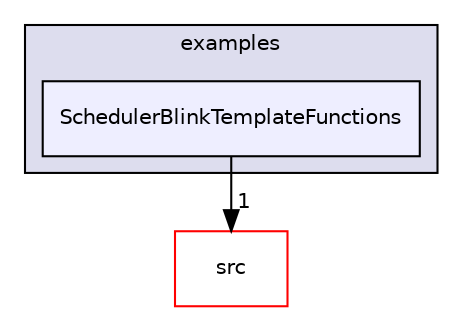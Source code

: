 digraph "examples/SchedulerBlinkTemplateFunctions" {
  compound=true
  node [ fontsize="10", fontname="Helvetica"];
  edge [ labelfontsize="10", labelfontname="Helvetica"];
  subgraph clusterdir_d28a4824dc47e487b107a5db32ef43c4 {
    graph [ bgcolor="#ddddee", pencolor="black", label="examples" fontname="Helvetica", fontsize="10", URL="dir_d28a4824dc47e487b107a5db32ef43c4.html"]
  dir_bd1f91159ab6bb2bc474a9ee5854204b [shape=box, label="SchedulerBlinkTemplateFunctions", style="filled", fillcolor="#eeeeff", pencolor="black", URL="dir_bd1f91159ab6bb2bc474a9ee5854204b.html"];
  }
  dir_68267d1309a1af8e8297ef4c3efbcdba [shape=box label="src" fillcolor="white" style="filled" color="red" URL="dir_68267d1309a1af8e8297ef4c3efbcdba.html"];
  dir_bd1f91159ab6bb2bc474a9ee5854204b->dir_68267d1309a1af8e8297ef4c3efbcdba [headlabel="1", labeldistance=1.5 headhref="dir_000011_000023.html"];
}
